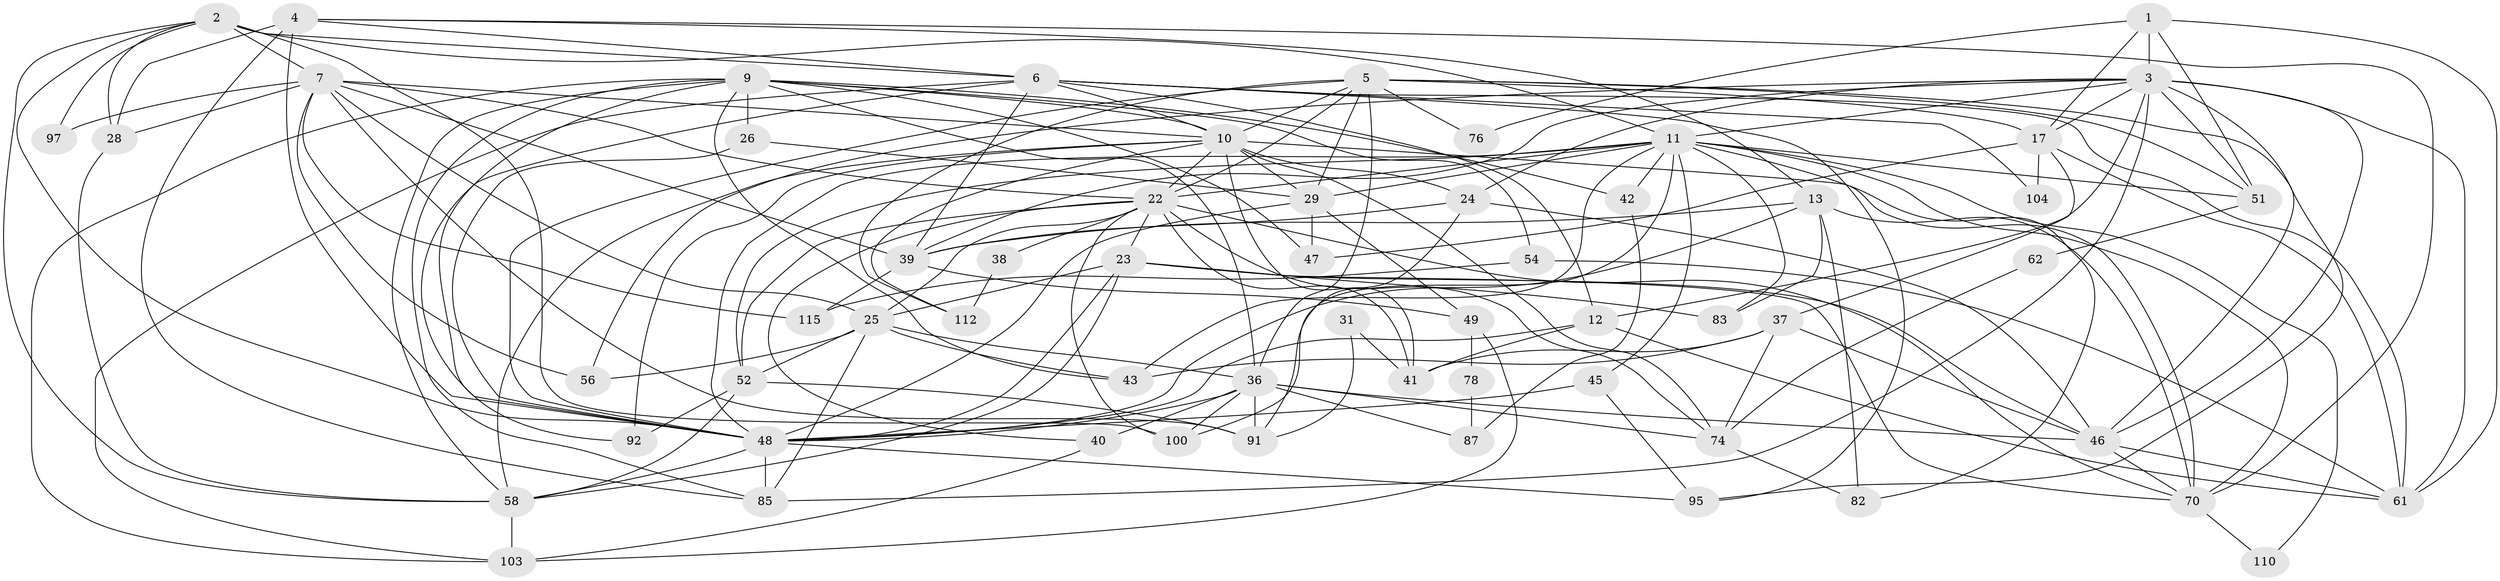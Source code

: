 // original degree distribution, {3: 0.3050847457627119, 4: 0.2457627118644068, 5: 0.17796610169491525, 7: 0.03389830508474576, 6: 0.0847457627118644, 2: 0.1271186440677966, 8: 0.01694915254237288, 9: 0.00847457627118644}
// Generated by graph-tools (version 1.1) at 2025/15/03/09/25 04:15:05]
// undirected, 59 vertices, 169 edges
graph export_dot {
graph [start="1"]
  node [color=gray90,style=filled];
  1 [super="+96"];
  2 [super="+8+75"];
  3 [super="+15+66"];
  4 [super="+116"];
  5 [super="+27+50"];
  6 [super="+77"];
  7 [super="+18"];
  9 [super="+20+35"];
  10 [super="+16+14"];
  11 [super="+57+53"];
  12 [super="+19+21"];
  13 [super="+32"];
  17 [super="+90"];
  22 [super="+107+81"];
  23 [super="+108+94"];
  24 [super="+44"];
  25 [super="+60+34"];
  26;
  28;
  29 [super="+33"];
  31;
  36 [super="+65"];
  37;
  38;
  39 [super="+89"];
  40;
  41 [super="+59"];
  42;
  43 [super="+99"];
  45;
  46 [super="+111"];
  47;
  48 [super="+102+113+55"];
  49;
  51;
  52 [super="+118"];
  54;
  56 [super="+106"];
  58 [super="+68+71"];
  61 [super="+67"];
  62;
  70 [super="+109+98"];
  74 [super="+80"];
  76;
  78;
  82;
  83;
  85;
  87;
  91;
  92;
  95;
  97;
  100 [super="+105"];
  103;
  104;
  110;
  112;
  115;
  1 -- 61;
  1 -- 51;
  1 -- 76;
  1 -- 17;
  1 -- 3;
  2 -- 100;
  2 -- 58;
  2 -- 7;
  2 -- 48;
  2 -- 97;
  2 -- 6;
  2 -- 11;
  2 -- 28;
  3 -- 39;
  3 -- 61;
  3 -- 85;
  3 -- 24;
  3 -- 11;
  3 -- 95;
  3 -- 17;
  3 -- 51;
  3 -- 56;
  3 -- 12;
  3 -- 46;
  4 -- 28;
  4 -- 85;
  4 -- 6;
  4 -- 70;
  4 -- 13;
  4 -- 48;
  5 -- 51;
  5 -- 48;
  5 -- 76;
  5 -- 22;
  5 -- 10;
  5 -- 112;
  5 -- 17;
  5 -- 29;
  5 -- 36;
  5 -- 46;
  6 -- 39;
  6 -- 95;
  6 -- 103;
  6 -- 104;
  6 -- 92;
  6 -- 61;
  6 -- 12;
  6 -- 10;
  7 -- 91;
  7 -- 10;
  7 -- 25 [weight=2];
  7 -- 97;
  7 -- 115;
  7 -- 22;
  7 -- 56;
  7 -- 28;
  7 -- 39;
  9 -- 58;
  9 -- 26;
  9 -- 36;
  9 -- 85;
  9 -- 54;
  9 -- 42;
  9 -- 48;
  9 -- 103;
  9 -- 10;
  9 -- 43;
  9 -- 47;
  10 -- 22;
  10 -- 74;
  10 -- 58;
  10 -- 112;
  10 -- 24;
  10 -- 41;
  10 -- 92;
  10 -- 70;
  10 -- 29;
  11 -- 29;
  11 -- 51;
  11 -- 70;
  11 -- 42;
  11 -- 43;
  11 -- 45;
  11 -- 100;
  11 -- 110;
  11 -- 82;
  11 -- 83;
  11 -- 22;
  11 -- 48;
  11 -- 52;
  12 -- 41;
  12 -- 48;
  12 -- 61;
  13 -- 83;
  13 -- 39;
  13 -- 82;
  13 -- 70;
  13 -- 48 [weight=2];
  17 -- 104;
  17 -- 37;
  17 -- 61;
  17 -- 47;
  22 -- 40;
  22 -- 70;
  22 -- 100;
  22 -- 38;
  22 -- 41;
  22 -- 52;
  22 -- 23;
  22 -- 25;
  22 -- 74;
  23 -- 58;
  23 -- 83;
  23 -- 70;
  23 -- 46;
  23 -- 48;
  23 -- 25;
  24 -- 91;
  24 -- 46;
  24 -- 39;
  25 -- 56;
  25 -- 85;
  25 -- 52;
  25 -- 36;
  25 -- 43;
  26 -- 29;
  26 -- 48;
  28 -- 58;
  29 -- 49;
  29 -- 47;
  29 -- 48;
  31 -- 41 [weight=2];
  31 -- 91;
  36 -- 100;
  36 -- 40;
  36 -- 74;
  36 -- 48;
  36 -- 87;
  36 -- 91;
  36 -- 46;
  37 -- 41;
  37 -- 43 [weight=2];
  37 -- 74;
  37 -- 46;
  38 -- 112;
  39 -- 115;
  39 -- 49;
  40 -- 103;
  42 -- 87;
  45 -- 95;
  45 -- 48;
  46 -- 61;
  46 -- 70;
  48 -- 58 [weight=2];
  48 -- 85;
  48 -- 95;
  49 -- 78;
  49 -- 103;
  51 -- 62;
  52 -- 92;
  52 -- 91;
  52 -- 58;
  54 -- 61;
  54 -- 115;
  58 -- 103;
  62 -- 74;
  70 -- 110;
  74 -- 82;
  78 -- 87;
}
